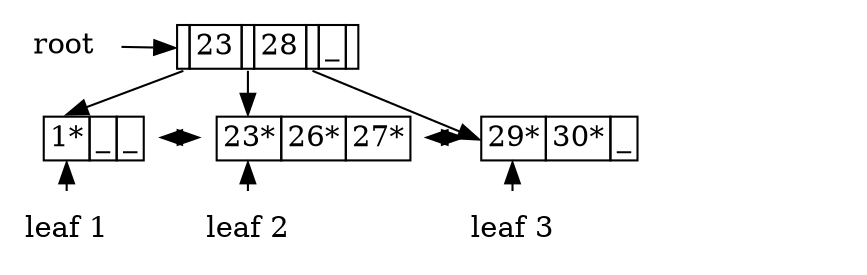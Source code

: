 digraph G
{
    splines=false
    ranksep="0.1"
    nodespe="0.1"
    root_node
    [
        shape = none
        label = <<table border="0" cellborder="1" cellspacing="0">
                    <tr>
                        <td port="connector0"></td>
                        <td port="key0">23</td>
                        <td port="connector1"></td>
                        <td port="key1">28</td>
                        <td port="connector2"></td>
                        <td port="key2">_</td>
                        <td port="connector3"></td>
                    </tr>
                </table>>
    ]
    leaf_node_1
    [
        shape = none
        label = <<table border="0" cellborder="1" cellspacing="0">
                    <tr>
                        <td port="key0">1*</td>
                        <td port="key1">_</td>
                        <td port="key2">_</td>
                    </tr>
                </table>>
    ]
    leaf_node_2
    [
        shape = none
        label = <<table border="0" cellborder="1" cellspacing="0">
                    <tr>
                        <td port="key0">23*</td>
                        <td port="key1">26*</td>
                        <td port="key2">27*</td>
                    </tr>
                </table>>
    ]
    leaf_node_3
    [
        shape = none
        label = <<table border="0" cellborder="1" cellspacing="0">
                    <tr>
                        <td port="key0">29*</td>
                        <td port="key1">30*</td>
                        <td port="key2">_</td>
                    </tr>
                </table>>
    ]

    root_label [ shape = none label="root" ]
    root_label -> root_node:"connector0"

    root_node:"connector0" -> leaf_node_1:"key0" 
    root_node:"connector1" -> leaf_node_2:"key0"
    root_node:"connector2" -> leaf_node_3:"key0" 

    // leaf labels
    leaf_label_1 [ shape=none label="leaf 1"]
    leaf_label_1 -> leaf_node_1:"key0"
    leaf_label_2 [ shape=none label="leaf 2"]
    leaf_label_2 -> leaf_node_2:"key0"
    leaf_label_3 [ shape=none label="leaf 3"]
    leaf_label_3 -> leaf_node_3:"key0"

    // make invisible ranks
    leaves [style=invisible]
    leaves -> leaf_label_1 -> leaf_label_2 -> leaf_label_3 [style=invis constraint=false];
    leaf_node_1 -> leaf_node_2 -> leaf_node_3 [dir="both" constraint=false];

    {rank=min; root_label root_node}
    {rank=same; leaf_node_1 leaf_node_2 leaf_node_3}
    {rank=max; leaf_label_1 leaf_label_2 leaf_label_3 }
}
